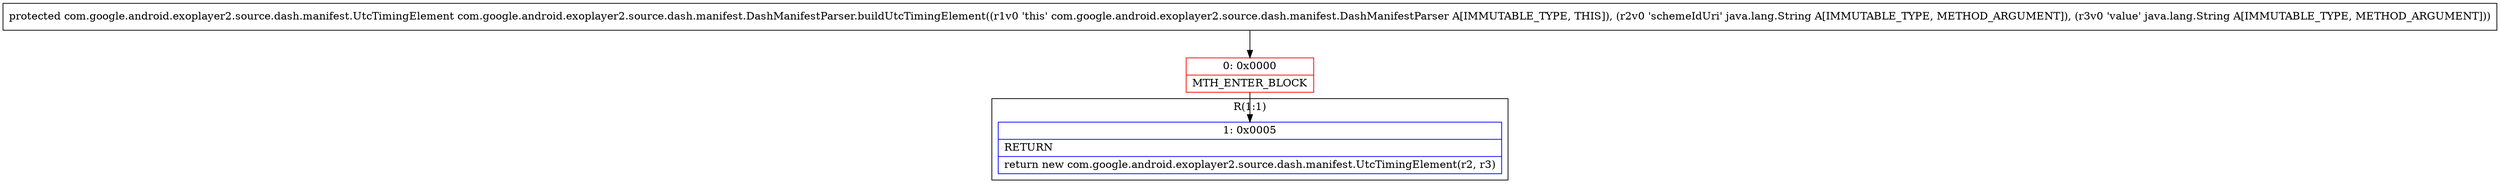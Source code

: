 digraph "CFG forcom.google.android.exoplayer2.source.dash.manifest.DashManifestParser.buildUtcTimingElement(Ljava\/lang\/String;Ljava\/lang\/String;)Lcom\/google\/android\/exoplayer2\/source\/dash\/manifest\/UtcTimingElement;" {
subgraph cluster_Region_257588779 {
label = "R(1:1)";
node [shape=record,color=blue];
Node_1 [shape=record,label="{1\:\ 0x0005|RETURN\l|return new com.google.android.exoplayer2.source.dash.manifest.UtcTimingElement(r2, r3)\l}"];
}
Node_0 [shape=record,color=red,label="{0\:\ 0x0000|MTH_ENTER_BLOCK\l}"];
MethodNode[shape=record,label="{protected com.google.android.exoplayer2.source.dash.manifest.UtcTimingElement com.google.android.exoplayer2.source.dash.manifest.DashManifestParser.buildUtcTimingElement((r1v0 'this' com.google.android.exoplayer2.source.dash.manifest.DashManifestParser A[IMMUTABLE_TYPE, THIS]), (r2v0 'schemeIdUri' java.lang.String A[IMMUTABLE_TYPE, METHOD_ARGUMENT]), (r3v0 'value' java.lang.String A[IMMUTABLE_TYPE, METHOD_ARGUMENT])) }"];
MethodNode -> Node_0;
Node_0 -> Node_1;
}

